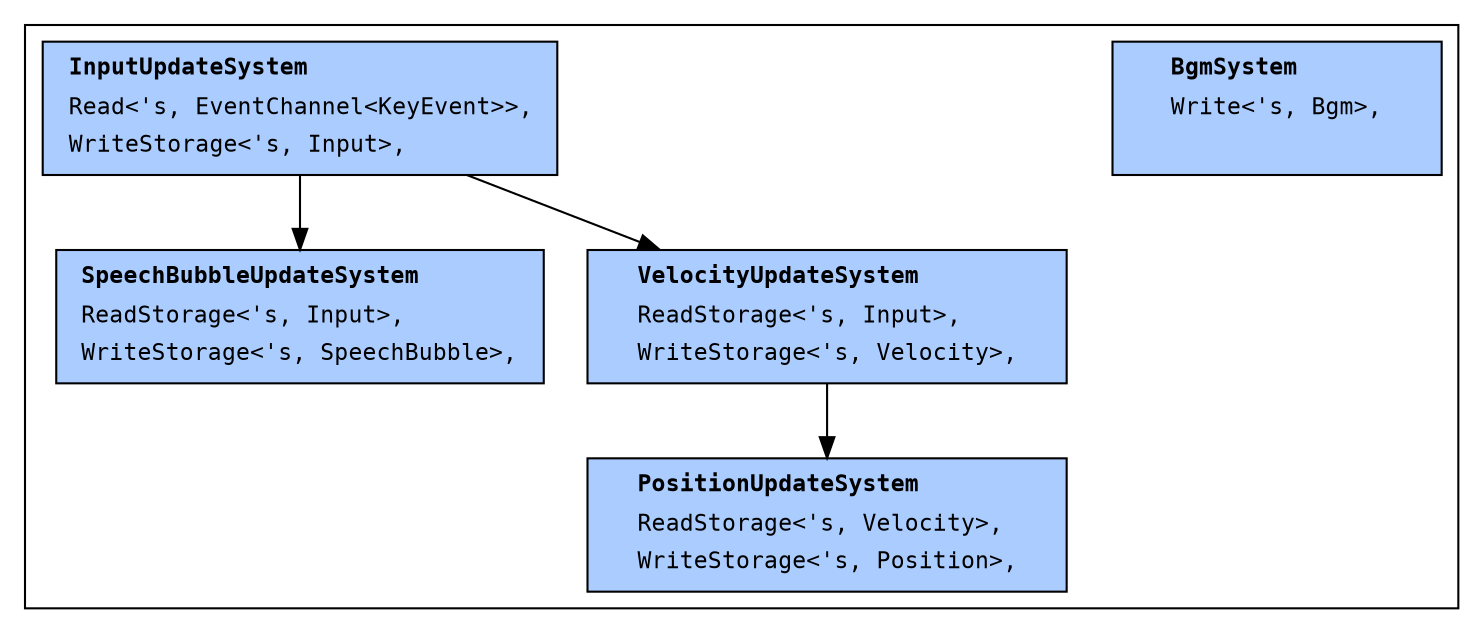 digraph Dispatcher {
    graph [
        fontname = "Arial",
        fontsize = 16,
        // label = <<b>Dispatcher<br /><br /></b>>,
        labelloc = top,
        bgcolor = "transparent",
    ];

    node [
        fillcolor = "#aaccff",
        fontname = "consolas",
        fontsize = 11,
        shape = box,
        style = filled,
        width = 3.2,
    ];

    // Label definitions

    subgraph cluster_systems {
        bgm [
            label = <<table border="0" cellborder="0">
                <tr><td align="left"><b>BgmSystem</b></td></tr>
                <tr cellspacing="0"><td align="left">Write&lt;'s, Bgm&gt;,</td></tr>
                <tr cellspacing="0"><td align="left">&nbsp;</td></tr>
            </table>>,
            width = 2.2,
        ];

        input_update [
            label = <<table border="0" cellborder="0">
                <tr><td align="left"><b>InputUpdateSystem</b></td></tr>
                <tr cellspacing="0"><td align="left">Read&lt;'s, EventChannel&lt;KeyEvent&gt;&gt;,</td></tr>
                <tr cellspacing="0"><td align="left">WriteStorage&lt;'s, Input&gt;,</td></tr>
            </table>>,
        ];

        speech_bubble_update [
            label = <<table border="0" cellborder="0">
                <tr><td align="left"><b>SpeechBubbleUpdateSystem</b></td></tr>
                <tr cellspacing="0"><td align="left">ReadStorage&lt;'s, Input&gt;,</td></tr>
                <tr cellspacing="0"><td align="left">WriteStorage&lt;'s, SpeechBubble&gt;,</td></tr>
            </table>>,
        ];

        velocity_update [
            label = <<table border="0" cellborder="0">
                <tr><td align="left"><b>VelocityUpdateSystem</b></td></tr>
                <tr cellspacing="0"><td align="left">ReadStorage&lt;'s, Input&gt;,</td></tr>
                <tr cellspacing="0"><td align="left">WriteStorage&lt;'s, Velocity&gt;,</td></tr>
            </table>>,
        ];

        position_update [
            label = <<table border="0" cellborder="0">
                <tr><td align="left"><b>PositionUpdateSystem</b></td></tr>
                <tr cellspacing="0"><td align="left">ReadStorage&lt;'s, Velocity&gt;,</td></tr>
                <tr cellspacing="0"><td align="left">WriteStorage&lt;'s, Position&gt;,</td></tr>
            </table>>,
        ];

        input_update -> velocity_update;
        input_update -> speech_bubble_update;

        velocity_update -> position_update;

        // Alignment edges
        subgraph {
            node [style = "invis"];
            edge [style = "invis"];

            invis_1 [width = 2.2];

            invis_0 -> velocity_update;
            invis_0 -> invis_1;
            bgm -> invis_1;
        }
    }

}
